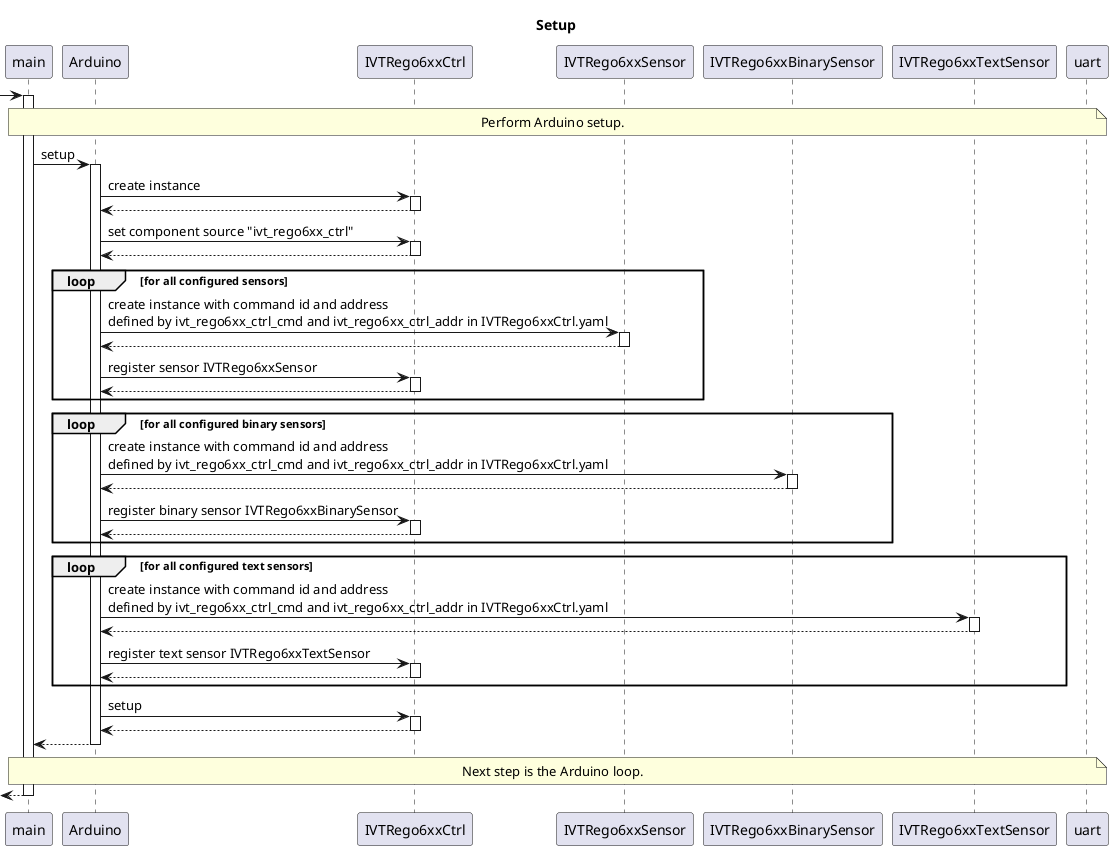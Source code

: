 @startuml setup

title Setup

participant "main" as main
participant "Arduino" as arduino
participant "IVTRego6xxCtrl" as ivtRego6xxCtrl
participant "IVTRego6xxSensor" as ivtRego6xxSensor
participant "IVTRego6xxBinarySensor" as ivtRego6xxBinarySensor
participant "IVTRego6xxTextSensor" as ivtRego6xxTextSensor

autoactivate on

-> main

    note over main,uart
        Perform Arduino setup.
    end note

    main -> arduino: setup
        arduino -> ivtRego6xxCtrl: create instance
        arduino <-- ivtRego6xxCtrl
        arduino -> ivtRego6xxCtrl: set component source "ivt_rego6xx_ctrl"
        arduino <-- ivtRego6xxCtrl

        loop for all configured sensors
            arduino -> ivtRego6xxSensor: create instance with command id and address\ndefined by ivt_rego6xx_ctrl_cmd and ivt_rego6xx_ctrl_addr in IVTRego6xxCtrl.yaml
            arduino <-- ivtRego6xxSensor
            arduino -> ivtRego6xxCtrl: register sensor IVTRego6xxSensor
            arduino <-- ivtRego6xxCtrl
        end

        loop for all configured binary sensors
            arduino -> ivtRego6xxBinarySensor: create instance with command id and address\ndefined by ivt_rego6xx_ctrl_cmd and ivt_rego6xx_ctrl_addr in IVTRego6xxCtrl.yaml
            arduino <-- ivtRego6xxBinarySensor
            arduino -> ivtRego6xxCtrl: register binary sensor IVTRego6xxBinarySensor
            arduino <-- ivtRego6xxCtrl
        end

        loop for all configured text sensors
            arduino -> ivtRego6xxTextSensor: create instance with command id and address\ndefined by ivt_rego6xx_ctrl_cmd and ivt_rego6xx_ctrl_addr in IVTRego6xxCtrl.yaml
            arduino <-- ivtRego6xxTextSensor
            arduino -> ivtRego6xxCtrl: register text sensor IVTRego6xxTextSensor
            arduino <-- ivtRego6xxCtrl
        end

        arduino -> ivtRego6xxCtrl: setup
        arduino <-- ivtRego6xxCtrl
    main <-- arduino

    note over main,uart
        Next step is the Arduino loop.
    end note

<-- main

@enduml
